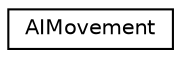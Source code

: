digraph "Graphical Class Hierarchy"
{
  edge [fontname="Helvetica",fontsize="10",labelfontname="Helvetica",labelfontsize="10"];
  node [fontname="Helvetica",fontsize="10",shape=record];
  rankdir="LR";
  Node1 [label="AIMovement",height=0.2,width=0.4,color="black", fillcolor="white", style="filled",URL="$class_a_i_movement.html",tooltip="Defines AI movement functions. "];
}
